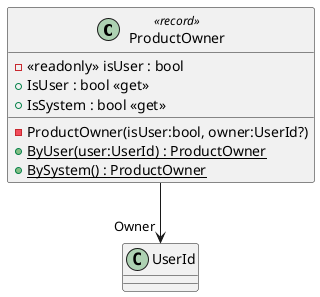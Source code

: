 @startuml
class ProductOwner <<record>> {
    - ProductOwner(isUser:bool, owner:UserId?)
    - <<readonly>> isUser : bool
    + IsUser : bool <<get>>
    + IsSystem : bool <<get>>
    + {static} ByUser(user:UserId) : ProductOwner
    + {static} BySystem() : ProductOwner
}
ProductOwner --> "Owner" UserId
@enduml
